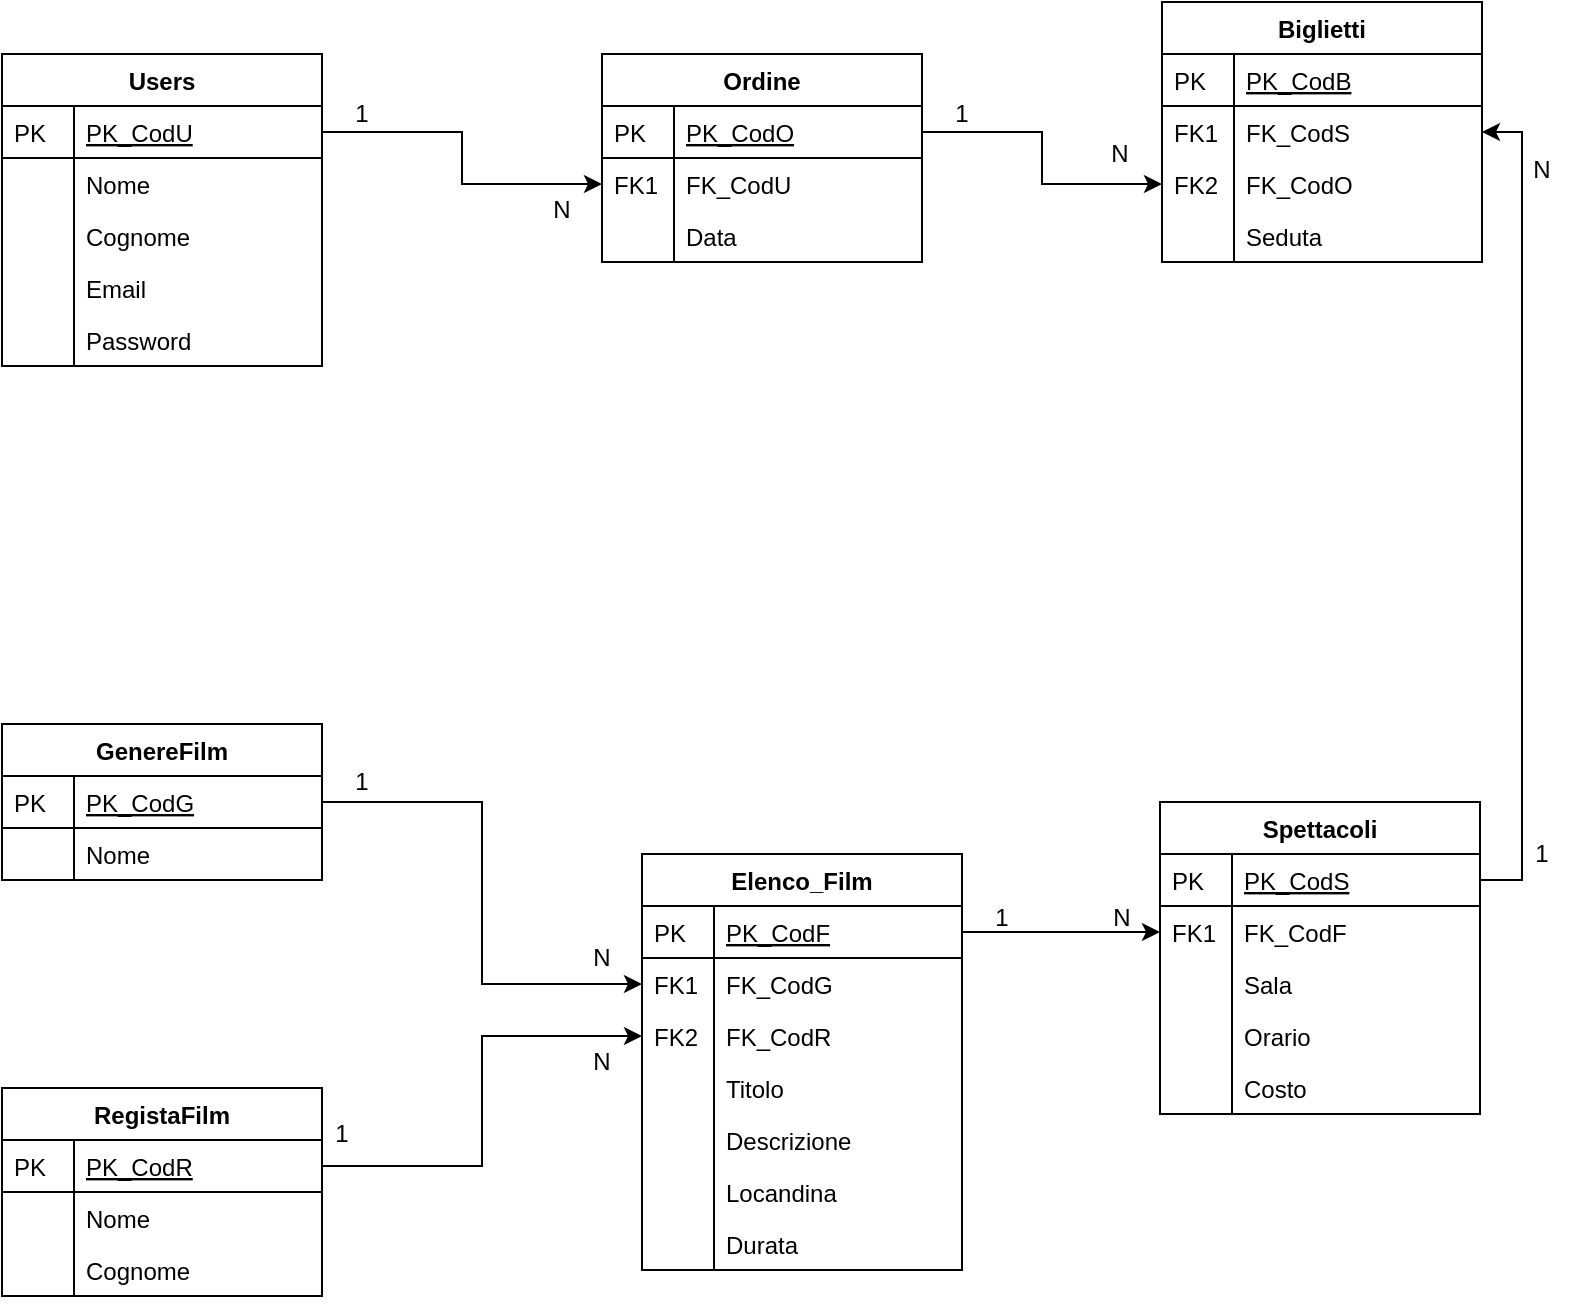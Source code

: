 <mxfile version="12.8.4"><diagram id="C5RBs43oDa-KdzZeNtuy" name="Page-1"><mxGraphModel dx="912" dy="748" grid="1" gridSize="10" guides="1" tooltips="1" connect="1" arrows="1" fold="1" page="1" pageScale="1" pageWidth="827" pageHeight="1169" math="0" shadow="0"><root><mxCell id="WIyWlLk6GJQsqaUBKTNV-0"/><mxCell id="WIyWlLk6GJQsqaUBKTNV-1" parent="WIyWlLk6GJQsqaUBKTNV-0"/><mxCell id="zkfFHV4jXpPFQw0GAbJ--51" value="Users" style="swimlane;fontStyle=1;childLayout=stackLayout;horizontal=1;startSize=26;horizontalStack=0;resizeParent=1;resizeLast=0;collapsible=1;marginBottom=0;rounded=0;shadow=0;strokeWidth=1;" parent="WIyWlLk6GJQsqaUBKTNV-1" vertex="1"><mxGeometry x="20" y="120" width="160" height="156" as="geometry"><mxRectangle x="20" y="80" width="160" height="26" as="alternateBounds"/></mxGeometry></mxCell><mxCell id="zkfFHV4jXpPFQw0GAbJ--52" value="PK_CodU" style="shape=partialRectangle;top=0;left=0;right=0;bottom=1;align=left;verticalAlign=top;fillColor=none;spacingLeft=40;spacingRight=4;overflow=hidden;rotatable=0;points=[[0,0.5],[1,0.5]];portConstraint=eastwest;dropTarget=0;rounded=0;shadow=0;strokeWidth=1;fontStyle=4" parent="zkfFHV4jXpPFQw0GAbJ--51" vertex="1"><mxGeometry y="26" width="160" height="26" as="geometry"/></mxCell><mxCell id="zkfFHV4jXpPFQw0GAbJ--53" value="PK" style="shape=partialRectangle;top=0;left=0;bottom=0;fillColor=none;align=left;verticalAlign=top;spacingLeft=4;spacingRight=4;overflow=hidden;rotatable=0;points=[];portConstraint=eastwest;part=1;" parent="zkfFHV4jXpPFQw0GAbJ--52" vertex="1" connectable="0"><mxGeometry width="36" height="26" as="geometry"/></mxCell><mxCell id="zkfFHV4jXpPFQw0GAbJ--54" value="Nome" style="shape=partialRectangle;top=0;left=0;right=0;bottom=0;align=left;verticalAlign=top;fillColor=none;spacingLeft=40;spacingRight=4;overflow=hidden;rotatable=0;points=[[0,0.5],[1,0.5]];portConstraint=eastwest;dropTarget=0;rounded=0;shadow=0;strokeWidth=1;" parent="zkfFHV4jXpPFQw0GAbJ--51" vertex="1"><mxGeometry y="52" width="160" height="26" as="geometry"/></mxCell><mxCell id="zkfFHV4jXpPFQw0GAbJ--55" value="" style="shape=partialRectangle;top=0;left=0;bottom=0;fillColor=none;align=left;verticalAlign=top;spacingLeft=4;spacingRight=4;overflow=hidden;rotatable=0;points=[];portConstraint=eastwest;part=1;" parent="zkfFHV4jXpPFQw0GAbJ--54" vertex="1" connectable="0"><mxGeometry width="36" height="26" as="geometry"/></mxCell><mxCell id="Z6C2ZZ_jLRomG3j8PSRA-120" value="Cognome" style="shape=partialRectangle;top=0;left=0;right=0;bottom=0;align=left;verticalAlign=top;fillColor=none;spacingLeft=40;spacingRight=4;overflow=hidden;rotatable=0;points=[[0,0.5],[1,0.5]];portConstraint=eastwest;dropTarget=0;rounded=0;shadow=0;strokeWidth=1;" parent="zkfFHV4jXpPFQw0GAbJ--51" vertex="1"><mxGeometry y="78" width="160" height="26" as="geometry"/></mxCell><mxCell id="Z6C2ZZ_jLRomG3j8PSRA-121" value="" style="shape=partialRectangle;top=0;left=0;bottom=0;fillColor=none;align=left;verticalAlign=top;spacingLeft=4;spacingRight=4;overflow=hidden;rotatable=0;points=[];portConstraint=eastwest;part=1;" parent="Z6C2ZZ_jLRomG3j8PSRA-120" vertex="1" connectable="0"><mxGeometry width="36" height="26" as="geometry"/></mxCell><mxCell id="Z6C2ZZ_jLRomG3j8PSRA-122" value="Email" style="shape=partialRectangle;top=0;left=0;right=0;bottom=0;align=left;verticalAlign=top;fillColor=none;spacingLeft=40;spacingRight=4;overflow=hidden;rotatable=0;points=[[0,0.5],[1,0.5]];portConstraint=eastwest;dropTarget=0;rounded=0;shadow=0;strokeWidth=1;" parent="zkfFHV4jXpPFQw0GAbJ--51" vertex="1"><mxGeometry y="104" width="160" height="26" as="geometry"/></mxCell><mxCell id="Z6C2ZZ_jLRomG3j8PSRA-123" value="" style="shape=partialRectangle;top=0;left=0;bottom=0;fillColor=none;align=left;verticalAlign=top;spacingLeft=4;spacingRight=4;overflow=hidden;rotatable=0;points=[];portConstraint=eastwest;part=1;" parent="Z6C2ZZ_jLRomG3j8PSRA-122" vertex="1" connectable="0"><mxGeometry width="36" height="26" as="geometry"/></mxCell><mxCell id="Z6C2ZZ_jLRomG3j8PSRA-124" value="Password" style="shape=partialRectangle;top=0;left=0;right=0;bottom=0;align=left;verticalAlign=top;fillColor=none;spacingLeft=40;spacingRight=4;overflow=hidden;rotatable=0;points=[[0,0.5],[1,0.5]];portConstraint=eastwest;dropTarget=0;rounded=0;shadow=0;strokeWidth=1;" parent="zkfFHV4jXpPFQw0GAbJ--51" vertex="1"><mxGeometry y="130" width="160" height="26" as="geometry"/></mxCell><mxCell id="Z6C2ZZ_jLRomG3j8PSRA-125" value="" style="shape=partialRectangle;top=0;left=0;bottom=0;fillColor=none;align=left;verticalAlign=top;spacingLeft=4;spacingRight=4;overflow=hidden;rotatable=0;points=[];portConstraint=eastwest;part=1;" parent="Z6C2ZZ_jLRomG3j8PSRA-124" vertex="1" connectable="0"><mxGeometry width="36" height="26" as="geometry"/></mxCell><mxCell id="zkfFHV4jXpPFQw0GAbJ--56" value="Ordine" style="swimlane;fontStyle=1;childLayout=stackLayout;horizontal=1;startSize=26;horizontalStack=0;resizeParent=1;resizeLast=0;collapsible=1;marginBottom=0;rounded=0;shadow=0;strokeWidth=1;" parent="WIyWlLk6GJQsqaUBKTNV-1" vertex="1"><mxGeometry x="320" y="120" width="160" height="104" as="geometry"><mxRectangle x="260" y="80" width="160" height="26" as="alternateBounds"/></mxGeometry></mxCell><mxCell id="zkfFHV4jXpPFQw0GAbJ--57" value="PK_CodO" style="shape=partialRectangle;top=0;left=0;right=0;bottom=1;align=left;verticalAlign=top;fillColor=none;spacingLeft=40;spacingRight=4;overflow=hidden;rotatable=0;points=[[0,0.5],[1,0.5]];portConstraint=eastwest;dropTarget=0;rounded=0;shadow=0;strokeWidth=1;fontStyle=4" parent="zkfFHV4jXpPFQw0GAbJ--56" vertex="1"><mxGeometry y="26" width="160" height="26" as="geometry"/></mxCell><mxCell id="zkfFHV4jXpPFQw0GAbJ--58" value="PK" style="shape=partialRectangle;top=0;left=0;bottom=0;fillColor=none;align=left;verticalAlign=top;spacingLeft=4;spacingRight=4;overflow=hidden;rotatable=0;points=[];portConstraint=eastwest;part=1;" parent="zkfFHV4jXpPFQw0GAbJ--57" vertex="1" connectable="0"><mxGeometry width="36" height="26" as="geometry"/></mxCell><mxCell id="zkfFHV4jXpPFQw0GAbJ--59" value="FK_CodU" style="shape=partialRectangle;top=0;left=0;right=0;bottom=0;align=left;verticalAlign=top;fillColor=none;spacingLeft=40;spacingRight=4;overflow=hidden;rotatable=0;points=[[0,0.5],[1,0.5]];portConstraint=eastwest;dropTarget=0;rounded=0;shadow=0;strokeWidth=1;" parent="zkfFHV4jXpPFQw0GAbJ--56" vertex="1"><mxGeometry y="52" width="160" height="26" as="geometry"/></mxCell><mxCell id="zkfFHV4jXpPFQw0GAbJ--60" value="FK1" style="shape=partialRectangle;top=0;left=0;bottom=0;fillColor=none;align=left;verticalAlign=top;spacingLeft=4;spacingRight=4;overflow=hidden;rotatable=0;points=[];portConstraint=eastwest;part=1;" parent="zkfFHV4jXpPFQw0GAbJ--59" vertex="1" connectable="0"><mxGeometry width="36" height="26" as="geometry"/></mxCell><mxCell id="zkfFHV4jXpPFQw0GAbJ--61" value="Data" style="shape=partialRectangle;top=0;left=0;right=0;bottom=0;align=left;verticalAlign=top;fillColor=none;spacingLeft=40;spacingRight=4;overflow=hidden;rotatable=0;points=[[0,0.5],[1,0.5]];portConstraint=eastwest;dropTarget=0;rounded=0;shadow=0;strokeWidth=1;" parent="zkfFHV4jXpPFQw0GAbJ--56" vertex="1"><mxGeometry y="78" width="160" height="26" as="geometry"/></mxCell><mxCell id="zkfFHV4jXpPFQw0GAbJ--62" value="" style="shape=partialRectangle;top=0;left=0;bottom=0;fillColor=none;align=left;verticalAlign=top;spacingLeft=4;spacingRight=4;overflow=hidden;rotatable=0;points=[];portConstraint=eastwest;part=1;" parent="zkfFHV4jXpPFQw0GAbJ--61" vertex="1" connectable="0"><mxGeometry width="36" height="26" as="geometry"/></mxCell><mxCell id="zkfFHV4jXpPFQw0GAbJ--64" value="Biglietti" style="swimlane;fontStyle=1;childLayout=stackLayout;horizontal=1;startSize=26;horizontalStack=0;resizeParent=1;resizeLast=0;collapsible=1;marginBottom=0;rounded=0;shadow=0;strokeWidth=1;" parent="WIyWlLk6GJQsqaUBKTNV-1" vertex="1"><mxGeometry x="600" y="94" width="160" height="130" as="geometry"><mxRectangle x="260" y="270" width="160" height="26" as="alternateBounds"/></mxGeometry></mxCell><mxCell id="zkfFHV4jXpPFQw0GAbJ--65" value="PK_CodB" style="shape=partialRectangle;top=0;left=0;right=0;bottom=1;align=left;verticalAlign=top;fillColor=none;spacingLeft=40;spacingRight=4;overflow=hidden;rotatable=0;points=[[0,0.5],[1,0.5]];portConstraint=eastwest;dropTarget=0;rounded=0;shadow=0;strokeWidth=1;fontStyle=4" parent="zkfFHV4jXpPFQw0GAbJ--64" vertex="1"><mxGeometry y="26" width="160" height="26" as="geometry"/></mxCell><mxCell id="zkfFHV4jXpPFQw0GAbJ--66" value="PK" style="shape=partialRectangle;top=0;left=0;bottom=0;fillColor=none;align=left;verticalAlign=top;spacingLeft=4;spacingRight=4;overflow=hidden;rotatable=0;points=[];portConstraint=eastwest;part=1;" parent="zkfFHV4jXpPFQw0GAbJ--65" vertex="1" connectable="0"><mxGeometry width="36" height="26" as="geometry"/></mxCell><mxCell id="Z6C2ZZ_jLRomG3j8PSRA-36" value="FK_CodS" style="shape=partialRectangle;top=0;left=0;right=0;bottom=0;align=left;verticalAlign=top;fillColor=none;spacingLeft=40;spacingRight=4;overflow=hidden;rotatable=0;points=[[0,0.5],[1,0.5]];portConstraint=eastwest;dropTarget=0;rounded=0;shadow=0;strokeWidth=1;" parent="zkfFHV4jXpPFQw0GAbJ--64" vertex="1"><mxGeometry y="52" width="160" height="26" as="geometry"/></mxCell><mxCell id="Z6C2ZZ_jLRomG3j8PSRA-37" value="FK1" style="shape=partialRectangle;top=0;left=0;bottom=0;fillColor=none;align=left;verticalAlign=top;spacingLeft=4;spacingRight=4;overflow=hidden;rotatable=0;points=[];portConstraint=eastwest;part=1;" parent="Z6C2ZZ_jLRomG3j8PSRA-36" vertex="1" connectable="0"><mxGeometry width="36" height="26" as="geometry"/></mxCell><mxCell id="Z6C2ZZ_jLRomG3j8PSRA-40" value="FK_CodO" style="shape=partialRectangle;top=0;left=0;right=0;bottom=0;align=left;verticalAlign=top;fillColor=none;spacingLeft=40;spacingRight=4;overflow=hidden;rotatable=0;points=[[0,0.5],[1,0.5]];portConstraint=eastwest;dropTarget=0;rounded=0;shadow=0;strokeWidth=1;" parent="zkfFHV4jXpPFQw0GAbJ--64" vertex="1"><mxGeometry y="78" width="160" height="26" as="geometry"/></mxCell><mxCell id="Z6C2ZZ_jLRomG3j8PSRA-41" value="FK2" style="shape=partialRectangle;top=0;left=0;bottom=0;fillColor=none;align=left;verticalAlign=top;spacingLeft=4;spacingRight=4;overflow=hidden;rotatable=0;points=[];portConstraint=eastwest;part=1;" parent="Z6C2ZZ_jLRomG3j8PSRA-40" vertex="1" connectable="0"><mxGeometry width="36" height="26" as="geometry"/></mxCell><mxCell id="Z6C2ZZ_jLRomG3j8PSRA-45" value="Seduta" style="shape=partialRectangle;top=0;left=0;right=0;bottom=0;align=left;verticalAlign=top;fillColor=none;spacingLeft=40;spacingRight=4;overflow=hidden;rotatable=0;points=[[0,0.5],[1,0.5]];portConstraint=eastwest;dropTarget=0;rounded=0;shadow=0;strokeWidth=1;" parent="zkfFHV4jXpPFQw0GAbJ--64" vertex="1"><mxGeometry y="104" width="160" height="26" as="geometry"/></mxCell><mxCell id="Z6C2ZZ_jLRomG3j8PSRA-46" value="" style="shape=partialRectangle;top=0;left=0;bottom=0;fillColor=none;align=left;verticalAlign=top;spacingLeft=4;spacingRight=4;overflow=hidden;rotatable=0;points=[];portConstraint=eastwest;part=1;" parent="Z6C2ZZ_jLRomG3j8PSRA-45" vertex="1" connectable="0"><mxGeometry width="36" height="26" as="geometry"/></mxCell><mxCell id="Z6C2ZZ_jLRomG3j8PSRA-3" value="Elenco_Film" style="swimlane;fontStyle=1;childLayout=stackLayout;horizontal=1;startSize=26;horizontalStack=0;resizeParent=1;resizeLast=0;collapsible=1;marginBottom=0;rounded=0;shadow=0;strokeWidth=1;" parent="WIyWlLk6GJQsqaUBKTNV-1" vertex="1"><mxGeometry x="340" y="520" width="160" height="208" as="geometry"><mxRectangle x="20" y="80" width="160" height="26" as="alternateBounds"/></mxGeometry></mxCell><mxCell id="Z6C2ZZ_jLRomG3j8PSRA-4" value="PK_CodF" style="shape=partialRectangle;top=0;left=0;right=0;bottom=1;align=left;verticalAlign=top;fillColor=none;spacingLeft=40;spacingRight=4;overflow=hidden;rotatable=0;points=[[0,0.5],[1,0.5]];portConstraint=eastwest;dropTarget=0;rounded=0;shadow=0;strokeWidth=1;fontStyle=4" parent="Z6C2ZZ_jLRomG3j8PSRA-3" vertex="1"><mxGeometry y="26" width="160" height="26" as="geometry"/></mxCell><mxCell id="Z6C2ZZ_jLRomG3j8PSRA-5" value="PK" style="shape=partialRectangle;top=0;left=0;bottom=0;fillColor=none;align=left;verticalAlign=top;spacingLeft=4;spacingRight=4;overflow=hidden;rotatable=0;points=[];portConstraint=eastwest;part=1;" parent="Z6C2ZZ_jLRomG3j8PSRA-4" vertex="1" connectable="0"><mxGeometry width="36" height="26" as="geometry"/></mxCell><mxCell id="Z6C2ZZ_jLRomG3j8PSRA-86" value="FK_CodG" style="shape=partialRectangle;top=0;left=0;right=0;bottom=0;align=left;verticalAlign=top;fillColor=none;spacingLeft=40;spacingRight=4;overflow=hidden;rotatable=0;points=[[0,0.5],[1,0.5]];portConstraint=eastwest;dropTarget=0;rounded=0;shadow=0;strokeWidth=1;" parent="Z6C2ZZ_jLRomG3j8PSRA-3" vertex="1"><mxGeometry y="52" width="160" height="26" as="geometry"/></mxCell><mxCell id="Z6C2ZZ_jLRomG3j8PSRA-87" value="FK1" style="shape=partialRectangle;top=0;left=0;bottom=0;fillColor=none;align=left;verticalAlign=top;spacingLeft=4;spacingRight=4;overflow=hidden;rotatable=0;points=[];portConstraint=eastwest;part=1;" parent="Z6C2ZZ_jLRomG3j8PSRA-86" vertex="1" connectable="0"><mxGeometry width="36" height="26" as="geometry"/></mxCell><mxCell id="Z6C2ZZ_jLRomG3j8PSRA-96" value="FK_CodR" style="shape=partialRectangle;top=0;left=0;right=0;bottom=0;align=left;verticalAlign=top;fillColor=none;spacingLeft=40;spacingRight=4;overflow=hidden;rotatable=0;points=[[0,0.5],[1,0.5]];portConstraint=eastwest;dropTarget=0;rounded=0;shadow=0;strokeWidth=1;" parent="Z6C2ZZ_jLRomG3j8PSRA-3" vertex="1"><mxGeometry y="78" width="160" height="26" as="geometry"/></mxCell><mxCell id="Z6C2ZZ_jLRomG3j8PSRA-97" value="FK2" style="shape=partialRectangle;top=0;left=0;bottom=0;fillColor=none;align=left;verticalAlign=top;spacingLeft=4;spacingRight=4;overflow=hidden;rotatable=0;points=[];portConstraint=eastwest;part=1;" parent="Z6C2ZZ_jLRomG3j8PSRA-96" vertex="1" connectable="0"><mxGeometry width="36" height="26" as="geometry"/></mxCell><mxCell id="Z6C2ZZ_jLRomG3j8PSRA-6" value="Titolo" style="shape=partialRectangle;top=0;left=0;right=0;bottom=0;align=left;verticalAlign=top;fillColor=none;spacingLeft=40;spacingRight=4;overflow=hidden;rotatable=0;points=[[0,0.5],[1,0.5]];portConstraint=eastwest;dropTarget=0;rounded=0;shadow=0;strokeWidth=1;" parent="Z6C2ZZ_jLRomG3j8PSRA-3" vertex="1"><mxGeometry y="104" width="160" height="26" as="geometry"/></mxCell><mxCell id="Z6C2ZZ_jLRomG3j8PSRA-7" value="" style="shape=partialRectangle;top=0;left=0;bottom=0;fillColor=none;align=left;verticalAlign=top;spacingLeft=4;spacingRight=4;overflow=hidden;rotatable=0;points=[];portConstraint=eastwest;part=1;" parent="Z6C2ZZ_jLRomG3j8PSRA-6" vertex="1" connectable="0"><mxGeometry width="36" height="26" as="geometry"/></mxCell><mxCell id="Z6C2ZZ_jLRomG3j8PSRA-77" value="Descrizione" style="shape=partialRectangle;top=0;left=0;right=0;bottom=0;align=left;verticalAlign=top;fillColor=none;spacingLeft=40;spacingRight=4;overflow=hidden;rotatable=0;points=[[0,0.5],[1,0.5]];portConstraint=eastwest;dropTarget=0;rounded=0;shadow=0;strokeWidth=1;" parent="Z6C2ZZ_jLRomG3j8PSRA-3" vertex="1"><mxGeometry y="130" width="160" height="26" as="geometry"/></mxCell><mxCell id="Z6C2ZZ_jLRomG3j8PSRA-78" value="" style="shape=partialRectangle;top=0;left=0;bottom=0;fillColor=none;align=left;verticalAlign=top;spacingLeft=4;spacingRight=4;overflow=hidden;rotatable=0;points=[];portConstraint=eastwest;part=1;" parent="Z6C2ZZ_jLRomG3j8PSRA-77" vertex="1" connectable="0"><mxGeometry width="36" height="26" as="geometry"/></mxCell><mxCell id="Z6C2ZZ_jLRomG3j8PSRA-89" value="Locandina" style="shape=partialRectangle;top=0;left=0;right=0;bottom=0;align=left;verticalAlign=top;fillColor=none;spacingLeft=40;spacingRight=4;overflow=hidden;rotatable=0;points=[[0,0.5],[1,0.5]];portConstraint=eastwest;dropTarget=0;rounded=0;shadow=0;strokeWidth=1;" parent="Z6C2ZZ_jLRomG3j8PSRA-3" vertex="1"><mxGeometry y="156" width="160" height="26" as="geometry"/></mxCell><mxCell id="Z6C2ZZ_jLRomG3j8PSRA-90" value="" style="shape=partialRectangle;top=0;left=0;bottom=0;fillColor=none;align=left;verticalAlign=top;spacingLeft=4;spacingRight=4;overflow=hidden;rotatable=0;points=[];portConstraint=eastwest;part=1;" parent="Z6C2ZZ_jLRomG3j8PSRA-89" vertex="1" connectable="0"><mxGeometry width="36" height="26" as="geometry"/></mxCell><mxCell id="Z6C2ZZ_jLRomG3j8PSRA-105" value="Durata" style="shape=partialRectangle;top=0;left=0;right=0;bottom=0;align=left;verticalAlign=top;fillColor=none;spacingLeft=40;spacingRight=4;overflow=hidden;rotatable=0;points=[[0,0.5],[1,0.5]];portConstraint=eastwest;dropTarget=0;rounded=0;shadow=0;strokeWidth=1;" parent="Z6C2ZZ_jLRomG3j8PSRA-3" vertex="1"><mxGeometry y="182" width="160" height="26" as="geometry"/></mxCell><mxCell id="Z6C2ZZ_jLRomG3j8PSRA-106" value="" style="shape=partialRectangle;top=0;left=0;bottom=0;fillColor=none;align=left;verticalAlign=top;spacingLeft=4;spacingRight=4;overflow=hidden;rotatable=0;points=[];portConstraint=eastwest;part=1;" parent="Z6C2ZZ_jLRomG3j8PSRA-105" vertex="1" connectable="0"><mxGeometry width="36" height="26" as="geometry"/></mxCell><mxCell id="Z6C2ZZ_jLRomG3j8PSRA-14" value="Spettacoli" style="swimlane;fontStyle=1;childLayout=stackLayout;horizontal=1;startSize=26;horizontalStack=0;resizeParent=1;resizeLast=0;collapsible=1;marginBottom=0;rounded=0;shadow=0;strokeWidth=1;" parent="WIyWlLk6GJQsqaUBKTNV-1" vertex="1"><mxGeometry x="599" y="494" width="160" height="156" as="geometry"><mxRectangle x="600" y="491" width="160" height="26" as="alternateBounds"/></mxGeometry></mxCell><mxCell id="Z6C2ZZ_jLRomG3j8PSRA-15" value="PK_CodS&#10;" style="shape=partialRectangle;top=0;left=0;right=0;bottom=1;align=left;verticalAlign=top;fillColor=none;spacingLeft=40;spacingRight=4;overflow=hidden;rotatable=0;points=[[0,0.5],[1,0.5]];portConstraint=eastwest;dropTarget=0;rounded=0;shadow=0;strokeWidth=1;fontStyle=4" parent="Z6C2ZZ_jLRomG3j8PSRA-14" vertex="1"><mxGeometry y="26" width="160" height="26" as="geometry"/></mxCell><mxCell id="Z6C2ZZ_jLRomG3j8PSRA-16" value="PK" style="shape=partialRectangle;top=0;left=0;bottom=0;fillColor=none;align=left;verticalAlign=top;spacingLeft=4;spacingRight=4;overflow=hidden;rotatable=0;points=[];portConstraint=eastwest;part=1;" parent="Z6C2ZZ_jLRomG3j8PSRA-15" vertex="1" connectable="0"><mxGeometry width="36" height="26" as="geometry"/></mxCell><mxCell id="Z6C2ZZ_jLRomG3j8PSRA-19" value="FK_CodF" style="shape=partialRectangle;top=0;left=0;right=0;bottom=0;align=left;verticalAlign=top;fillColor=none;spacingLeft=40;spacingRight=4;overflow=hidden;rotatable=0;points=[[0,0.5],[1,0.5]];portConstraint=eastwest;dropTarget=0;rounded=0;shadow=0;strokeWidth=1;" parent="Z6C2ZZ_jLRomG3j8PSRA-14" vertex="1"><mxGeometry y="52" width="160" height="26" as="geometry"/></mxCell><mxCell id="Z6C2ZZ_jLRomG3j8PSRA-20" value="FK1" style="shape=partialRectangle;top=0;left=0;bottom=0;fillColor=none;align=left;verticalAlign=top;spacingLeft=4;spacingRight=4;overflow=hidden;rotatable=0;points=[];portConstraint=eastwest;part=1;" parent="Z6C2ZZ_jLRomG3j8PSRA-19" vertex="1" connectable="0"><mxGeometry width="36" height="26" as="geometry"/></mxCell><mxCell id="Z6C2ZZ_jLRomG3j8PSRA-17" value="Sala" style="shape=partialRectangle;top=0;left=0;right=0;bottom=0;align=left;verticalAlign=top;fillColor=none;spacingLeft=40;spacingRight=4;overflow=hidden;rotatable=0;points=[[0,0.5],[1,0.5]];portConstraint=eastwest;dropTarget=0;rounded=0;shadow=0;strokeWidth=1;" parent="Z6C2ZZ_jLRomG3j8PSRA-14" vertex="1"><mxGeometry y="78" width="160" height="26" as="geometry"/></mxCell><mxCell id="Z6C2ZZ_jLRomG3j8PSRA-18" value="" style="shape=partialRectangle;top=0;left=0;bottom=0;fillColor=none;align=left;verticalAlign=top;spacingLeft=4;spacingRight=4;overflow=hidden;rotatable=0;points=[];portConstraint=eastwest;part=1;" parent="Z6C2ZZ_jLRomG3j8PSRA-17" vertex="1" connectable="0"><mxGeometry width="36" height="26" as="geometry"/></mxCell><mxCell id="Z6C2ZZ_jLRomG3j8PSRA-9" value="Orario" style="shape=partialRectangle;top=0;left=0;right=0;bottom=0;align=left;verticalAlign=top;fillColor=none;spacingLeft=40;spacingRight=4;overflow=hidden;rotatable=0;points=[[0,0.5],[1,0.5]];portConstraint=eastwest;dropTarget=0;rounded=0;shadow=0;strokeWidth=1;" parent="Z6C2ZZ_jLRomG3j8PSRA-14" vertex="1"><mxGeometry y="104" width="160" height="26" as="geometry"/></mxCell><mxCell id="Z6C2ZZ_jLRomG3j8PSRA-10" value="" style="shape=partialRectangle;top=0;left=0;bottom=0;fillColor=none;align=left;verticalAlign=top;spacingLeft=4;spacingRight=4;overflow=hidden;rotatable=0;points=[];portConstraint=eastwest;part=1;" parent="Z6C2ZZ_jLRomG3j8PSRA-9" vertex="1" connectable="0"><mxGeometry width="36" height="26" as="geometry"/></mxCell><mxCell id="Z6C2ZZ_jLRomG3j8PSRA-68" value="Costo" style="shape=partialRectangle;top=0;left=0;right=0;bottom=0;align=left;verticalAlign=top;fillColor=none;spacingLeft=40;spacingRight=4;overflow=hidden;rotatable=0;points=[[0,0.5],[1,0.5]];portConstraint=eastwest;dropTarget=0;rounded=0;shadow=0;strokeWidth=1;" parent="Z6C2ZZ_jLRomG3j8PSRA-14" vertex="1"><mxGeometry y="130" width="160" height="26" as="geometry"/></mxCell><mxCell id="Z6C2ZZ_jLRomG3j8PSRA-69" value="" style="shape=partialRectangle;top=0;left=0;bottom=0;fillColor=none;align=left;verticalAlign=top;spacingLeft=4;spacingRight=4;overflow=hidden;rotatable=0;points=[];portConstraint=eastwest;part=1;" parent="Z6C2ZZ_jLRomG3j8PSRA-68" vertex="1" connectable="0"><mxGeometry width="36" height="26" as="geometry"/></mxCell><mxCell id="Z6C2ZZ_jLRomG3j8PSRA-23" style="edgeStyle=orthogonalEdgeStyle;rounded=0;orthogonalLoop=1;jettySize=auto;html=1;exitX=1;exitY=0.5;exitDx=0;exitDy=0;" parent="WIyWlLk6GJQsqaUBKTNV-1" source="Z6C2ZZ_jLRomG3j8PSRA-4" target="Z6C2ZZ_jLRomG3j8PSRA-19" edge="1"><mxGeometry relative="1" as="geometry"/></mxCell><mxCell id="Z6C2ZZ_jLRomG3j8PSRA-29" value="N" style="text;html=1;strokeColor=none;fillColor=none;align=center;verticalAlign=middle;whiteSpace=wrap;rounded=0;" parent="WIyWlLk6GJQsqaUBKTNV-1" vertex="1"><mxGeometry x="560" y="542" width="40" height="20" as="geometry"/></mxCell><mxCell id="Z6C2ZZ_jLRomG3j8PSRA-30" value="1" style="text;html=1;strokeColor=none;fillColor=none;align=center;verticalAlign=middle;whiteSpace=wrap;rounded=0;" parent="WIyWlLk6GJQsqaUBKTNV-1" vertex="1"><mxGeometry x="500" y="542" width="40" height="20" as="geometry"/></mxCell><mxCell id="Z6C2ZZ_jLRomG3j8PSRA-31" value="N" style="text;html=1;strokeColor=none;fillColor=none;align=center;verticalAlign=middle;whiteSpace=wrap;rounded=0;" parent="WIyWlLk6GJQsqaUBKTNV-1" vertex="1"><mxGeometry x="770" y="168" width="40" height="20" as="geometry"/></mxCell><mxCell id="Z6C2ZZ_jLRomG3j8PSRA-34" value="1" style="text;html=1;strokeColor=none;fillColor=none;align=center;verticalAlign=middle;whiteSpace=wrap;rounded=0;" parent="WIyWlLk6GJQsqaUBKTNV-1" vertex="1"><mxGeometry x="770" y="510" width="40" height="20" as="geometry"/></mxCell><mxCell id="Z6C2ZZ_jLRomG3j8PSRA-39" style="edgeStyle=orthogonalEdgeStyle;rounded=0;orthogonalLoop=1;jettySize=auto;html=1;exitX=1;exitY=0.5;exitDx=0;exitDy=0;entryX=1;entryY=0.5;entryDx=0;entryDy=0;" parent="WIyWlLk6GJQsqaUBKTNV-1" source="Z6C2ZZ_jLRomG3j8PSRA-15" target="Z6C2ZZ_jLRomG3j8PSRA-36" edge="1"><mxGeometry relative="1" as="geometry"/></mxCell><mxCell id="Z6C2ZZ_jLRomG3j8PSRA-42" style="edgeStyle=orthogonalEdgeStyle;rounded=0;orthogonalLoop=1;jettySize=auto;html=1;exitX=1;exitY=0.5;exitDx=0;exitDy=0;" parent="WIyWlLk6GJQsqaUBKTNV-1" source="zkfFHV4jXpPFQw0GAbJ--57" target="Z6C2ZZ_jLRomG3j8PSRA-40" edge="1"><mxGeometry relative="1" as="geometry"/></mxCell><mxCell id="Z6C2ZZ_jLRomG3j8PSRA-43" value="N" style="text;html=1;strokeColor=none;fillColor=none;align=center;verticalAlign=middle;whiteSpace=wrap;rounded=0;" parent="WIyWlLk6GJQsqaUBKTNV-1" vertex="1"><mxGeometry x="559" y="160" width="40" height="20" as="geometry"/></mxCell><mxCell id="Z6C2ZZ_jLRomG3j8PSRA-44" value="1" style="text;html=1;strokeColor=none;fillColor=none;align=center;verticalAlign=middle;whiteSpace=wrap;rounded=0;" parent="WIyWlLk6GJQsqaUBKTNV-1" vertex="1"><mxGeometry x="480" y="140" width="40" height="20" as="geometry"/></mxCell><mxCell id="Z6C2ZZ_jLRomG3j8PSRA-79" value="GenereFilm" style="swimlane;fontStyle=1;childLayout=stackLayout;horizontal=1;startSize=26;horizontalStack=0;resizeParent=1;resizeLast=0;collapsible=1;marginBottom=0;rounded=0;shadow=0;strokeWidth=1;" parent="WIyWlLk6GJQsqaUBKTNV-1" vertex="1"><mxGeometry x="20" y="455" width="160" height="78" as="geometry"><mxRectangle x="20" y="80" width="160" height="26" as="alternateBounds"/></mxGeometry></mxCell><mxCell id="Z6C2ZZ_jLRomG3j8PSRA-80" value="PK_CodG" style="shape=partialRectangle;top=0;left=0;right=0;bottom=1;align=left;verticalAlign=top;fillColor=none;spacingLeft=40;spacingRight=4;overflow=hidden;rotatable=0;points=[[0,0.5],[1,0.5]];portConstraint=eastwest;dropTarget=0;rounded=0;shadow=0;strokeWidth=1;fontStyle=4" parent="Z6C2ZZ_jLRomG3j8PSRA-79" vertex="1"><mxGeometry y="26" width="160" height="26" as="geometry"/></mxCell><mxCell id="Z6C2ZZ_jLRomG3j8PSRA-81" value="PK" style="shape=partialRectangle;top=0;left=0;bottom=0;fillColor=none;align=left;verticalAlign=top;spacingLeft=4;spacingRight=4;overflow=hidden;rotatable=0;points=[];portConstraint=eastwest;part=1;" parent="Z6C2ZZ_jLRomG3j8PSRA-80" vertex="1" connectable="0"><mxGeometry width="36" height="26" as="geometry"/></mxCell><mxCell id="Z6C2ZZ_jLRomG3j8PSRA-82" value="Nome" style="shape=partialRectangle;top=0;left=0;right=0;bottom=0;align=left;verticalAlign=top;fillColor=none;spacingLeft=40;spacingRight=4;overflow=hidden;rotatable=0;points=[[0,0.5],[1,0.5]];portConstraint=eastwest;dropTarget=0;rounded=0;shadow=0;strokeWidth=1;" parent="Z6C2ZZ_jLRomG3j8PSRA-79" vertex="1"><mxGeometry y="52" width="160" height="26" as="geometry"/></mxCell><mxCell id="Z6C2ZZ_jLRomG3j8PSRA-83" value="" style="shape=partialRectangle;top=0;left=0;bottom=0;fillColor=none;align=left;verticalAlign=top;spacingLeft=4;spacingRight=4;overflow=hidden;rotatable=0;points=[];portConstraint=eastwest;part=1;" parent="Z6C2ZZ_jLRomG3j8PSRA-82" vertex="1" connectable="0"><mxGeometry width="36" height="26" as="geometry"/></mxCell><mxCell id="Z6C2ZZ_jLRomG3j8PSRA-88" style="edgeStyle=orthogonalEdgeStyle;rounded=0;orthogonalLoop=1;jettySize=auto;html=1;exitX=1;exitY=0.5;exitDx=0;exitDy=0;entryX=0;entryY=0.5;entryDx=0;entryDy=0;" parent="WIyWlLk6GJQsqaUBKTNV-1" source="Z6C2ZZ_jLRomG3j8PSRA-80" target="Z6C2ZZ_jLRomG3j8PSRA-86" edge="1"><mxGeometry relative="1" as="geometry"/></mxCell><mxCell id="Z6C2ZZ_jLRomG3j8PSRA-91" value="RegistaFilm" style="swimlane;fontStyle=1;childLayout=stackLayout;horizontal=1;startSize=26;horizontalStack=0;resizeParent=1;resizeLast=0;collapsible=1;marginBottom=0;rounded=0;shadow=0;strokeWidth=1;" parent="WIyWlLk6GJQsqaUBKTNV-1" vertex="1"><mxGeometry x="20" y="637" width="160" height="104" as="geometry"><mxRectangle x="20" y="80" width="160" height="26" as="alternateBounds"/></mxGeometry></mxCell><mxCell id="Z6C2ZZ_jLRomG3j8PSRA-92" value="PK_CodR" style="shape=partialRectangle;top=0;left=0;right=0;bottom=1;align=left;verticalAlign=top;fillColor=none;spacingLeft=40;spacingRight=4;overflow=hidden;rotatable=0;points=[[0,0.5],[1,0.5]];portConstraint=eastwest;dropTarget=0;rounded=0;shadow=0;strokeWidth=1;fontStyle=4" parent="Z6C2ZZ_jLRomG3j8PSRA-91" vertex="1"><mxGeometry y="26" width="160" height="26" as="geometry"/></mxCell><mxCell id="Z6C2ZZ_jLRomG3j8PSRA-93" value="PK" style="shape=partialRectangle;top=0;left=0;bottom=0;fillColor=none;align=left;verticalAlign=top;spacingLeft=4;spacingRight=4;overflow=hidden;rotatable=0;points=[];portConstraint=eastwest;part=1;" parent="Z6C2ZZ_jLRomG3j8PSRA-92" vertex="1" connectable="0"><mxGeometry width="36" height="26" as="geometry"/></mxCell><mxCell id="Z6C2ZZ_jLRomG3j8PSRA-94" value="Nome" style="shape=partialRectangle;top=0;left=0;right=0;bottom=0;align=left;verticalAlign=top;fillColor=none;spacingLeft=40;spacingRight=4;overflow=hidden;rotatable=0;points=[[0,0.5],[1,0.5]];portConstraint=eastwest;dropTarget=0;rounded=0;shadow=0;strokeWidth=1;" parent="Z6C2ZZ_jLRomG3j8PSRA-91" vertex="1"><mxGeometry y="52" width="160" height="26" as="geometry"/></mxCell><mxCell id="Z6C2ZZ_jLRomG3j8PSRA-95" value="" style="shape=partialRectangle;top=0;left=0;bottom=0;fillColor=none;align=left;verticalAlign=top;spacingLeft=4;spacingRight=4;overflow=hidden;rotatable=0;points=[];portConstraint=eastwest;part=1;" parent="Z6C2ZZ_jLRomG3j8PSRA-94" vertex="1" connectable="0"><mxGeometry width="36" height="26" as="geometry"/></mxCell><mxCell id="Z6C2ZZ_jLRomG3j8PSRA-101" value="Cognome" style="shape=partialRectangle;top=0;left=0;right=0;bottom=0;align=left;verticalAlign=top;fillColor=none;spacingLeft=40;spacingRight=4;overflow=hidden;rotatable=0;points=[[0,0.5],[1,0.5]];portConstraint=eastwest;dropTarget=0;rounded=0;shadow=0;strokeWidth=1;" parent="Z6C2ZZ_jLRomG3j8PSRA-91" vertex="1"><mxGeometry y="78" width="160" height="26" as="geometry"/></mxCell><mxCell id="Z6C2ZZ_jLRomG3j8PSRA-102" value="" style="shape=partialRectangle;top=0;left=0;bottom=0;fillColor=none;align=left;verticalAlign=top;spacingLeft=4;spacingRight=4;overflow=hidden;rotatable=0;points=[];portConstraint=eastwest;part=1;" parent="Z6C2ZZ_jLRomG3j8PSRA-101" vertex="1" connectable="0"><mxGeometry width="36" height="26" as="geometry"/></mxCell><mxCell id="Z6C2ZZ_jLRomG3j8PSRA-98" style="edgeStyle=orthogonalEdgeStyle;rounded=0;orthogonalLoop=1;jettySize=auto;html=1;exitX=1;exitY=0.5;exitDx=0;exitDy=0;" parent="WIyWlLk6GJQsqaUBKTNV-1" source="Z6C2ZZ_jLRomG3j8PSRA-92" target="Z6C2ZZ_jLRomG3j8PSRA-96" edge="1"><mxGeometry relative="1" as="geometry"/></mxCell><mxCell id="Z6C2ZZ_jLRomG3j8PSRA-114" value="N" style="text;html=1;strokeColor=none;fillColor=none;align=center;verticalAlign=middle;whiteSpace=wrap;rounded=0;" parent="WIyWlLk6GJQsqaUBKTNV-1" vertex="1"><mxGeometry x="300" y="562" width="40" height="20" as="geometry"/></mxCell><mxCell id="Z6C2ZZ_jLRomG3j8PSRA-115" value="1" style="text;html=1;strokeColor=none;fillColor=none;align=center;verticalAlign=middle;whiteSpace=wrap;rounded=0;" parent="WIyWlLk6GJQsqaUBKTNV-1" vertex="1"><mxGeometry x="180" y="474" width="40" height="20" as="geometry"/></mxCell><mxCell id="Z6C2ZZ_jLRomG3j8PSRA-116" value="1" style="text;html=1;strokeColor=none;fillColor=none;align=center;verticalAlign=middle;whiteSpace=wrap;rounded=0;" parent="WIyWlLk6GJQsqaUBKTNV-1" vertex="1"><mxGeometry x="170" y="650" width="40" height="20" as="geometry"/></mxCell><mxCell id="Z6C2ZZ_jLRomG3j8PSRA-117" value="N" style="text;html=1;strokeColor=none;fillColor=none;align=center;verticalAlign=middle;whiteSpace=wrap;rounded=0;" parent="WIyWlLk6GJQsqaUBKTNV-1" vertex="1"><mxGeometry x="300" y="614" width="40" height="20" as="geometry"/></mxCell><mxCell id="Z6C2ZZ_jLRomG3j8PSRA-127" style="edgeStyle=orthogonalEdgeStyle;rounded=0;orthogonalLoop=1;jettySize=auto;html=1;exitX=1;exitY=0.5;exitDx=0;exitDy=0;" parent="WIyWlLk6GJQsqaUBKTNV-1" source="zkfFHV4jXpPFQw0GAbJ--52" target="zkfFHV4jXpPFQw0GAbJ--59" edge="1"><mxGeometry relative="1" as="geometry"/></mxCell><mxCell id="Z6C2ZZ_jLRomG3j8PSRA-130" value="N" style="text;html=1;strokeColor=none;fillColor=none;align=center;verticalAlign=middle;whiteSpace=wrap;rounded=0;" parent="WIyWlLk6GJQsqaUBKTNV-1" vertex="1"><mxGeometry x="280" y="188" width="40" height="20" as="geometry"/></mxCell><mxCell id="Z6C2ZZ_jLRomG3j8PSRA-131" value="1" style="text;html=1;strokeColor=none;fillColor=none;align=center;verticalAlign=middle;whiteSpace=wrap;rounded=0;" parent="WIyWlLk6GJQsqaUBKTNV-1" vertex="1"><mxGeometry x="180" y="140" width="40" height="20" as="geometry"/></mxCell></root></mxGraphModel></diagram></mxfile>